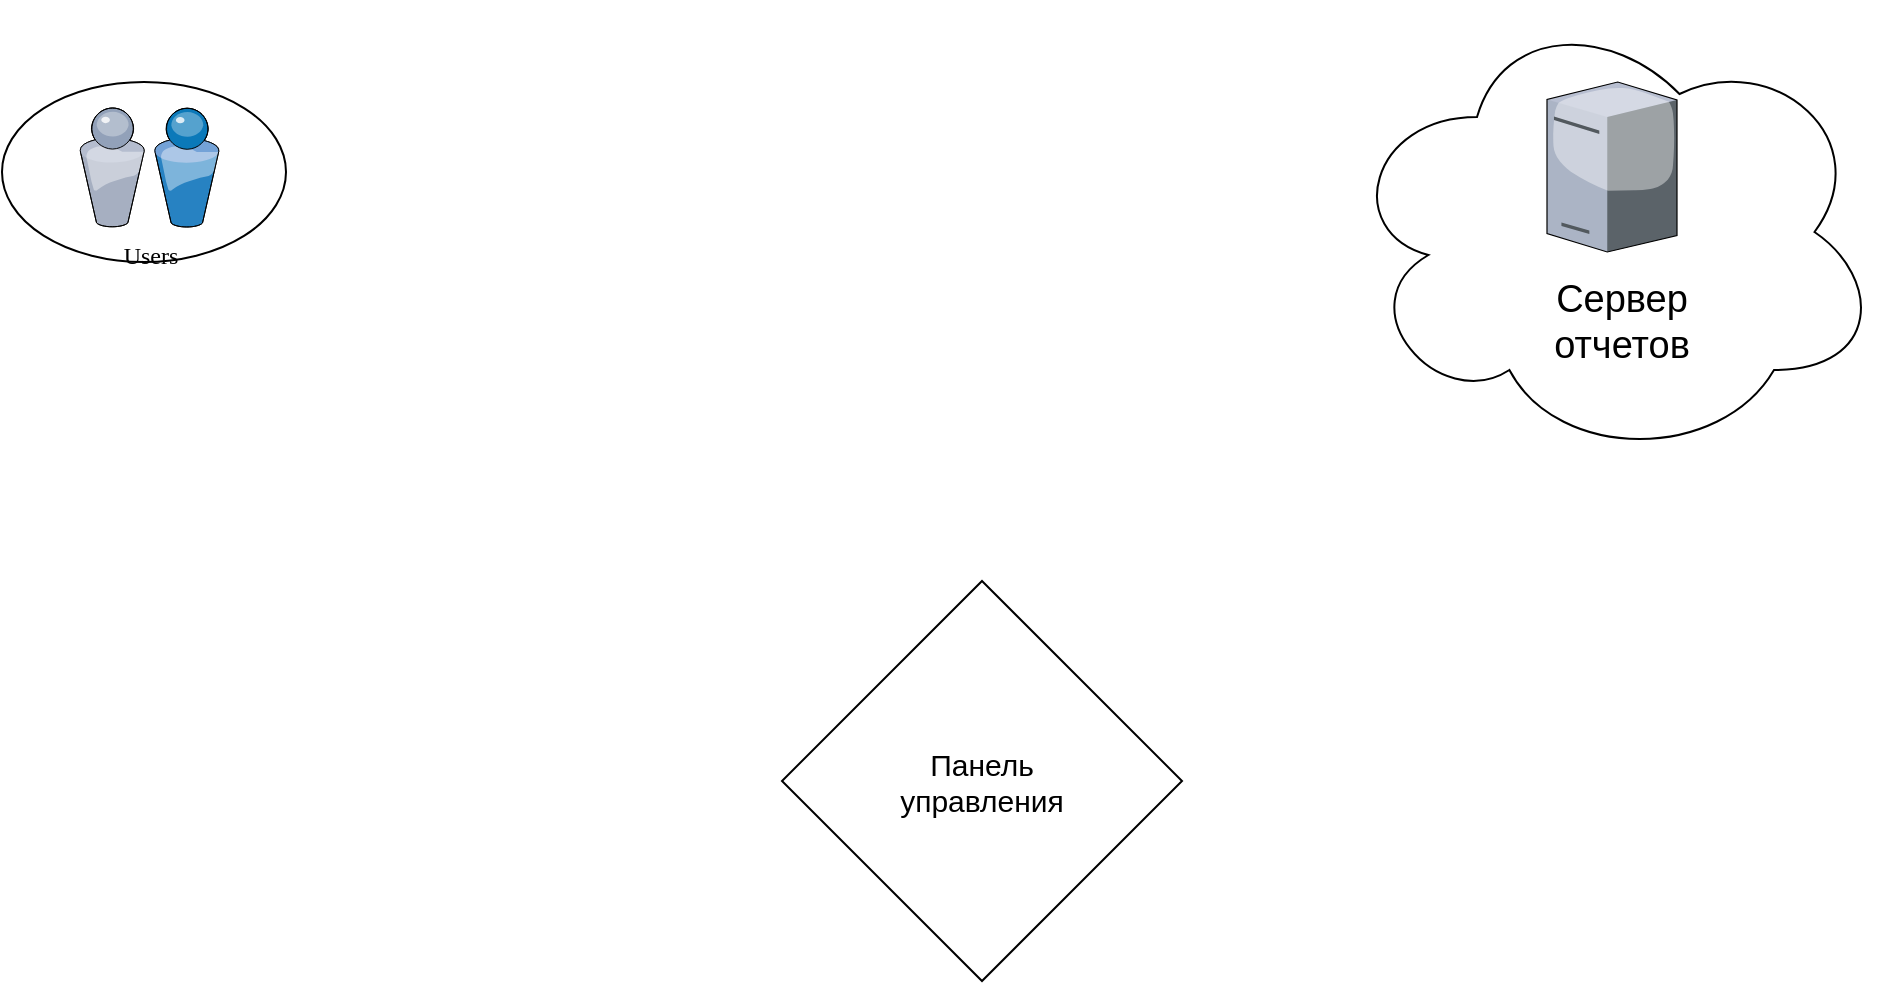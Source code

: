 <mxfile version="20.3.3" type="github">
  <diagram name="Page-1" id="822b0af5-4adb-64df-f703-e8dfc1f81529">
    <mxGraphModel dx="319" dy="1697" grid="1" gridSize="10" guides="1" tooltips="1" connect="1" arrows="1" fold="1" page="1" pageScale="1" pageWidth="1100" pageHeight="850" background="none" math="0" shadow="0">
      <root>
        <mxCell id="0" />
        <mxCell id="1" parent="0" />
        <mxCell id="7d933b09d9755ecc-19" value="" style="ellipse;whiteSpace=wrap;html=1;rounded=0;shadow=0;comic=0;strokeWidth=1;fontFamily=Verdana;" parent="1" vertex="1">
          <mxGeometry x="1130" y="30" width="142" height="90" as="geometry" />
        </mxCell>
        <mxCell id="7d933b09d9755ecc-20" value="Users" style="verticalLabelPosition=bottom;aspect=fixed;html=1;verticalAlign=top;strokeColor=none;shape=mxgraph.citrix.users;rounded=0;shadow=0;comic=0;fontFamily=Verdana;" parent="1" vertex="1">
          <mxGeometry x="1168.75" y="43" width="69.78" height="59.5" as="geometry" />
        </mxCell>
        <mxCell id="1L-tN5xIMdpYua0xgU2k-2" value="" style="rhombus;whiteSpace=wrap;html=1;" vertex="1" parent="1">
          <mxGeometry x="1520" y="279.5" width="200" height="200" as="geometry" />
        </mxCell>
        <mxCell id="1L-tN5xIMdpYua0xgU2k-8" value="&lt;font style=&quot;font-size: 15px;&quot;&gt;Панель&lt;br&gt;управления&lt;/font&gt;" style="text;html=1;strokeColor=none;fillColor=none;align=center;verticalAlign=middle;whiteSpace=wrap;rounded=0;strokeWidth=7;" vertex="1" parent="1">
          <mxGeometry x="1560" y="364.5" width="120" height="30" as="geometry" />
        </mxCell>
        <mxCell id="1L-tN5xIMdpYua0xgU2k-9" value="" style="ellipse;shape=cloud;whiteSpace=wrap;html=1;strokeWidth=1;fontSize=15;" vertex="1" parent="1">
          <mxGeometry x="1800" y="-10" width="270" height="230" as="geometry" />
        </mxCell>
        <mxCell id="1L-tN5xIMdpYua0xgU2k-10" value="" style="verticalLabelPosition=bottom;aspect=fixed;html=1;verticalAlign=top;strokeColor=none;shape=mxgraph.citrix.tower_server;rounded=0;shadow=0;comic=0;fontFamily=Verdana;" vertex="1" parent="1">
          <mxGeometry x="1902.5" y="30" width="65" height="85" as="geometry" />
        </mxCell>
        <mxCell id="1L-tN5xIMdpYua0xgU2k-11" value="&lt;font style=&quot;font-size: 19px;&quot;&gt;Сервер&lt;br&gt;отчетов&lt;/font&gt;" style="text;html=1;strokeColor=none;fillColor=none;align=center;verticalAlign=middle;whiteSpace=wrap;rounded=0;strokeWidth=1;fontSize=15;" vertex="1" parent="1">
          <mxGeometry x="1870" y="130" width="140" height="40" as="geometry" />
        </mxCell>
      </root>
    </mxGraphModel>
  </diagram>
</mxfile>
